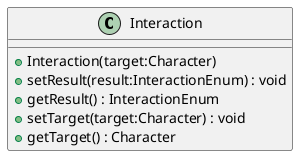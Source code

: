 @startuml
class Interaction {
    + Interaction(target:Character)
    + setResult(result:InteractionEnum) : void
    + getResult() : InteractionEnum
    + setTarget(target:Character) : void
    + getTarget() : Character
}
@enduml
